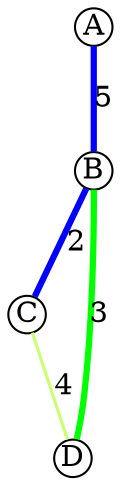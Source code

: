 graph DemoSmall {
      node [height=0.25,width=0.25,fixedsize=true]
      A -- B [label="5", penwidth=3, color="blue"]
      B -- C [label="2", penwidth=3, color="blue"]
      B -- D [label="3", penwidth=3, color="green"]
      C -- D [label="4", penwidth=1.5, color="darkolivegreen1"]
}
